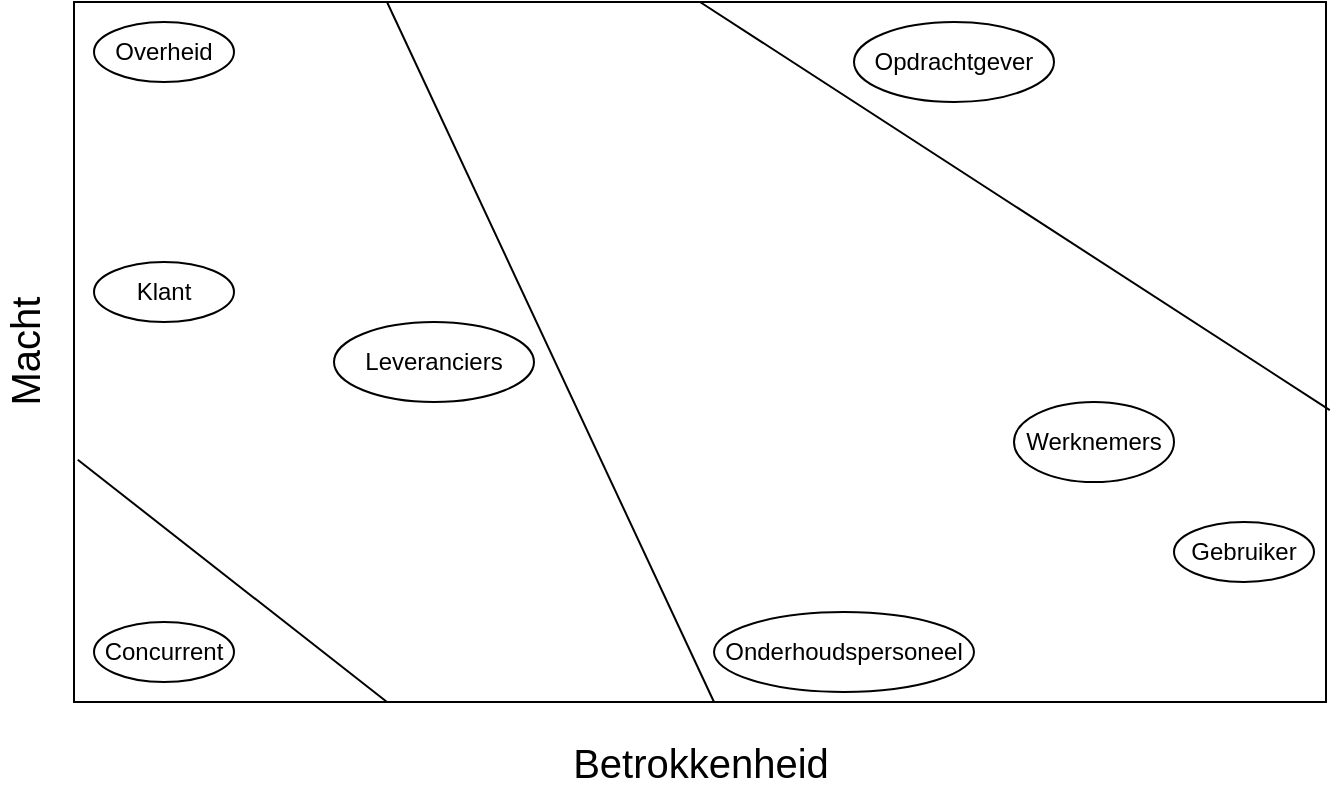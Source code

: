 <mxfile version="14.2.9" type="device"><diagram id="2GZoU_Wmq6wII8uI5Cvs" name="Page-1"><mxGraphModel dx="1422" dy="705" grid="1" gridSize="10" guides="1" tooltips="1" connect="1" arrows="1" fold="1" page="1" pageScale="1" pageWidth="827" pageHeight="1169" math="0" shadow="0"><root><mxCell id="0"/><mxCell id="1" parent="0"/><mxCell id="7mE76rxGkB1SmEj1BLnE-2" value="" style="rounded=0;whiteSpace=wrap;html=1;" vertex="1" parent="1"><mxGeometry x="80" y="110" width="626" height="350" as="geometry"/></mxCell><mxCell id="7mE76rxGkB1SmEj1BLnE-3" value="&lt;font style=&quot;font-size: 20px&quot;&gt;Betrokkenheid&lt;/font&gt;" style="text;html=1;align=center;verticalAlign=middle;resizable=0;points=[];autosize=1;" vertex="1" parent="1"><mxGeometry x="323" y="480" width="140" height="20" as="geometry"/></mxCell><mxCell id="7mE76rxGkB1SmEj1BLnE-4" value="&lt;font style=&quot;font-size: 20px&quot;&gt;Macht&lt;/font&gt;" style="text;html=1;align=center;verticalAlign=middle;resizable=0;points=[];autosize=1;rotation=-90;" vertex="1" parent="1"><mxGeometry x="20" y="275" width="70" height="20" as="geometry"/></mxCell><mxCell id="7mE76rxGkB1SmEj1BLnE-5" value="Concurrent" style="ellipse;whiteSpace=wrap;html=1;" vertex="1" parent="1"><mxGeometry x="90" y="420" width="70" height="30" as="geometry"/></mxCell><mxCell id="7mE76rxGkB1SmEj1BLnE-6" value="Opdrachtgever" style="ellipse;whiteSpace=wrap;html=1;" vertex="1" parent="1"><mxGeometry x="470" y="120" width="100" height="40" as="geometry"/></mxCell><mxCell id="7mE76rxGkB1SmEj1BLnE-7" value="Werknemers" style="ellipse;whiteSpace=wrap;html=1;" vertex="1" parent="1"><mxGeometry x="550" y="310" width="80" height="40" as="geometry"/></mxCell><mxCell id="7mE76rxGkB1SmEj1BLnE-9" value="Gebruiker" style="ellipse;whiteSpace=wrap;html=1;" vertex="1" parent="1"><mxGeometry x="630" y="370" width="70" height="30" as="geometry"/></mxCell><mxCell id="7mE76rxGkB1SmEj1BLnE-11" value="Onderhoudspersoneel" style="ellipse;whiteSpace=wrap;html=1;" vertex="1" parent="1"><mxGeometry x="400" y="415" width="130" height="40" as="geometry"/></mxCell><mxCell id="7mE76rxGkB1SmEj1BLnE-12" value="Overheid" style="ellipse;whiteSpace=wrap;html=1;" vertex="1" parent="1"><mxGeometry x="90" y="120" width="70" height="30" as="geometry"/></mxCell><mxCell id="7mE76rxGkB1SmEj1BLnE-13" value="Leveranciers" style="ellipse;whiteSpace=wrap;html=1;" vertex="1" parent="1"><mxGeometry x="210" y="270" width="100" height="40" as="geometry"/></mxCell><mxCell id="7mE76rxGkB1SmEj1BLnE-18" value="Klant" style="ellipse;whiteSpace=wrap;html=1;" vertex="1" parent="1"><mxGeometry x="90" y="240" width="70" height="30" as="geometry"/></mxCell><mxCell id="7mE76rxGkB1SmEj1BLnE-19" value="" style="endArrow=none;html=1;exitX=0.5;exitY=0;exitDx=0;exitDy=0;entryX=1.003;entryY=0.583;entryDx=0;entryDy=0;entryPerimeter=0;" edge="1" parent="1" source="7mE76rxGkB1SmEj1BLnE-2" target="7mE76rxGkB1SmEj1BLnE-2"><mxGeometry width="50" height="50" relative="1" as="geometry"><mxPoint x="390" y="380" as="sourcePoint"/><mxPoint x="440" y="330" as="targetPoint"/></mxGeometry></mxCell><mxCell id="7mE76rxGkB1SmEj1BLnE-20" value="" style="endArrow=none;html=1;exitX=0.25;exitY=0;exitDx=0;exitDy=0;" edge="1" parent="1" source="7mE76rxGkB1SmEj1BLnE-2"><mxGeometry width="50" height="50" relative="1" as="geometry"><mxPoint x="390" y="380" as="sourcePoint"/><mxPoint x="400" y="460" as="targetPoint"/></mxGeometry></mxCell><mxCell id="7mE76rxGkB1SmEj1BLnE-21" value="" style="endArrow=none;html=1;exitX=0.003;exitY=0.654;exitDx=0;exitDy=0;exitPerimeter=0;entryX=0.25;entryY=1;entryDx=0;entryDy=0;" edge="1" parent="1" source="7mE76rxGkB1SmEj1BLnE-2" target="7mE76rxGkB1SmEj1BLnE-2"><mxGeometry width="50" height="50" relative="1" as="geometry"><mxPoint x="390" y="380" as="sourcePoint"/><mxPoint x="440" y="330" as="targetPoint"/></mxGeometry></mxCell></root></mxGraphModel></diagram></mxfile>